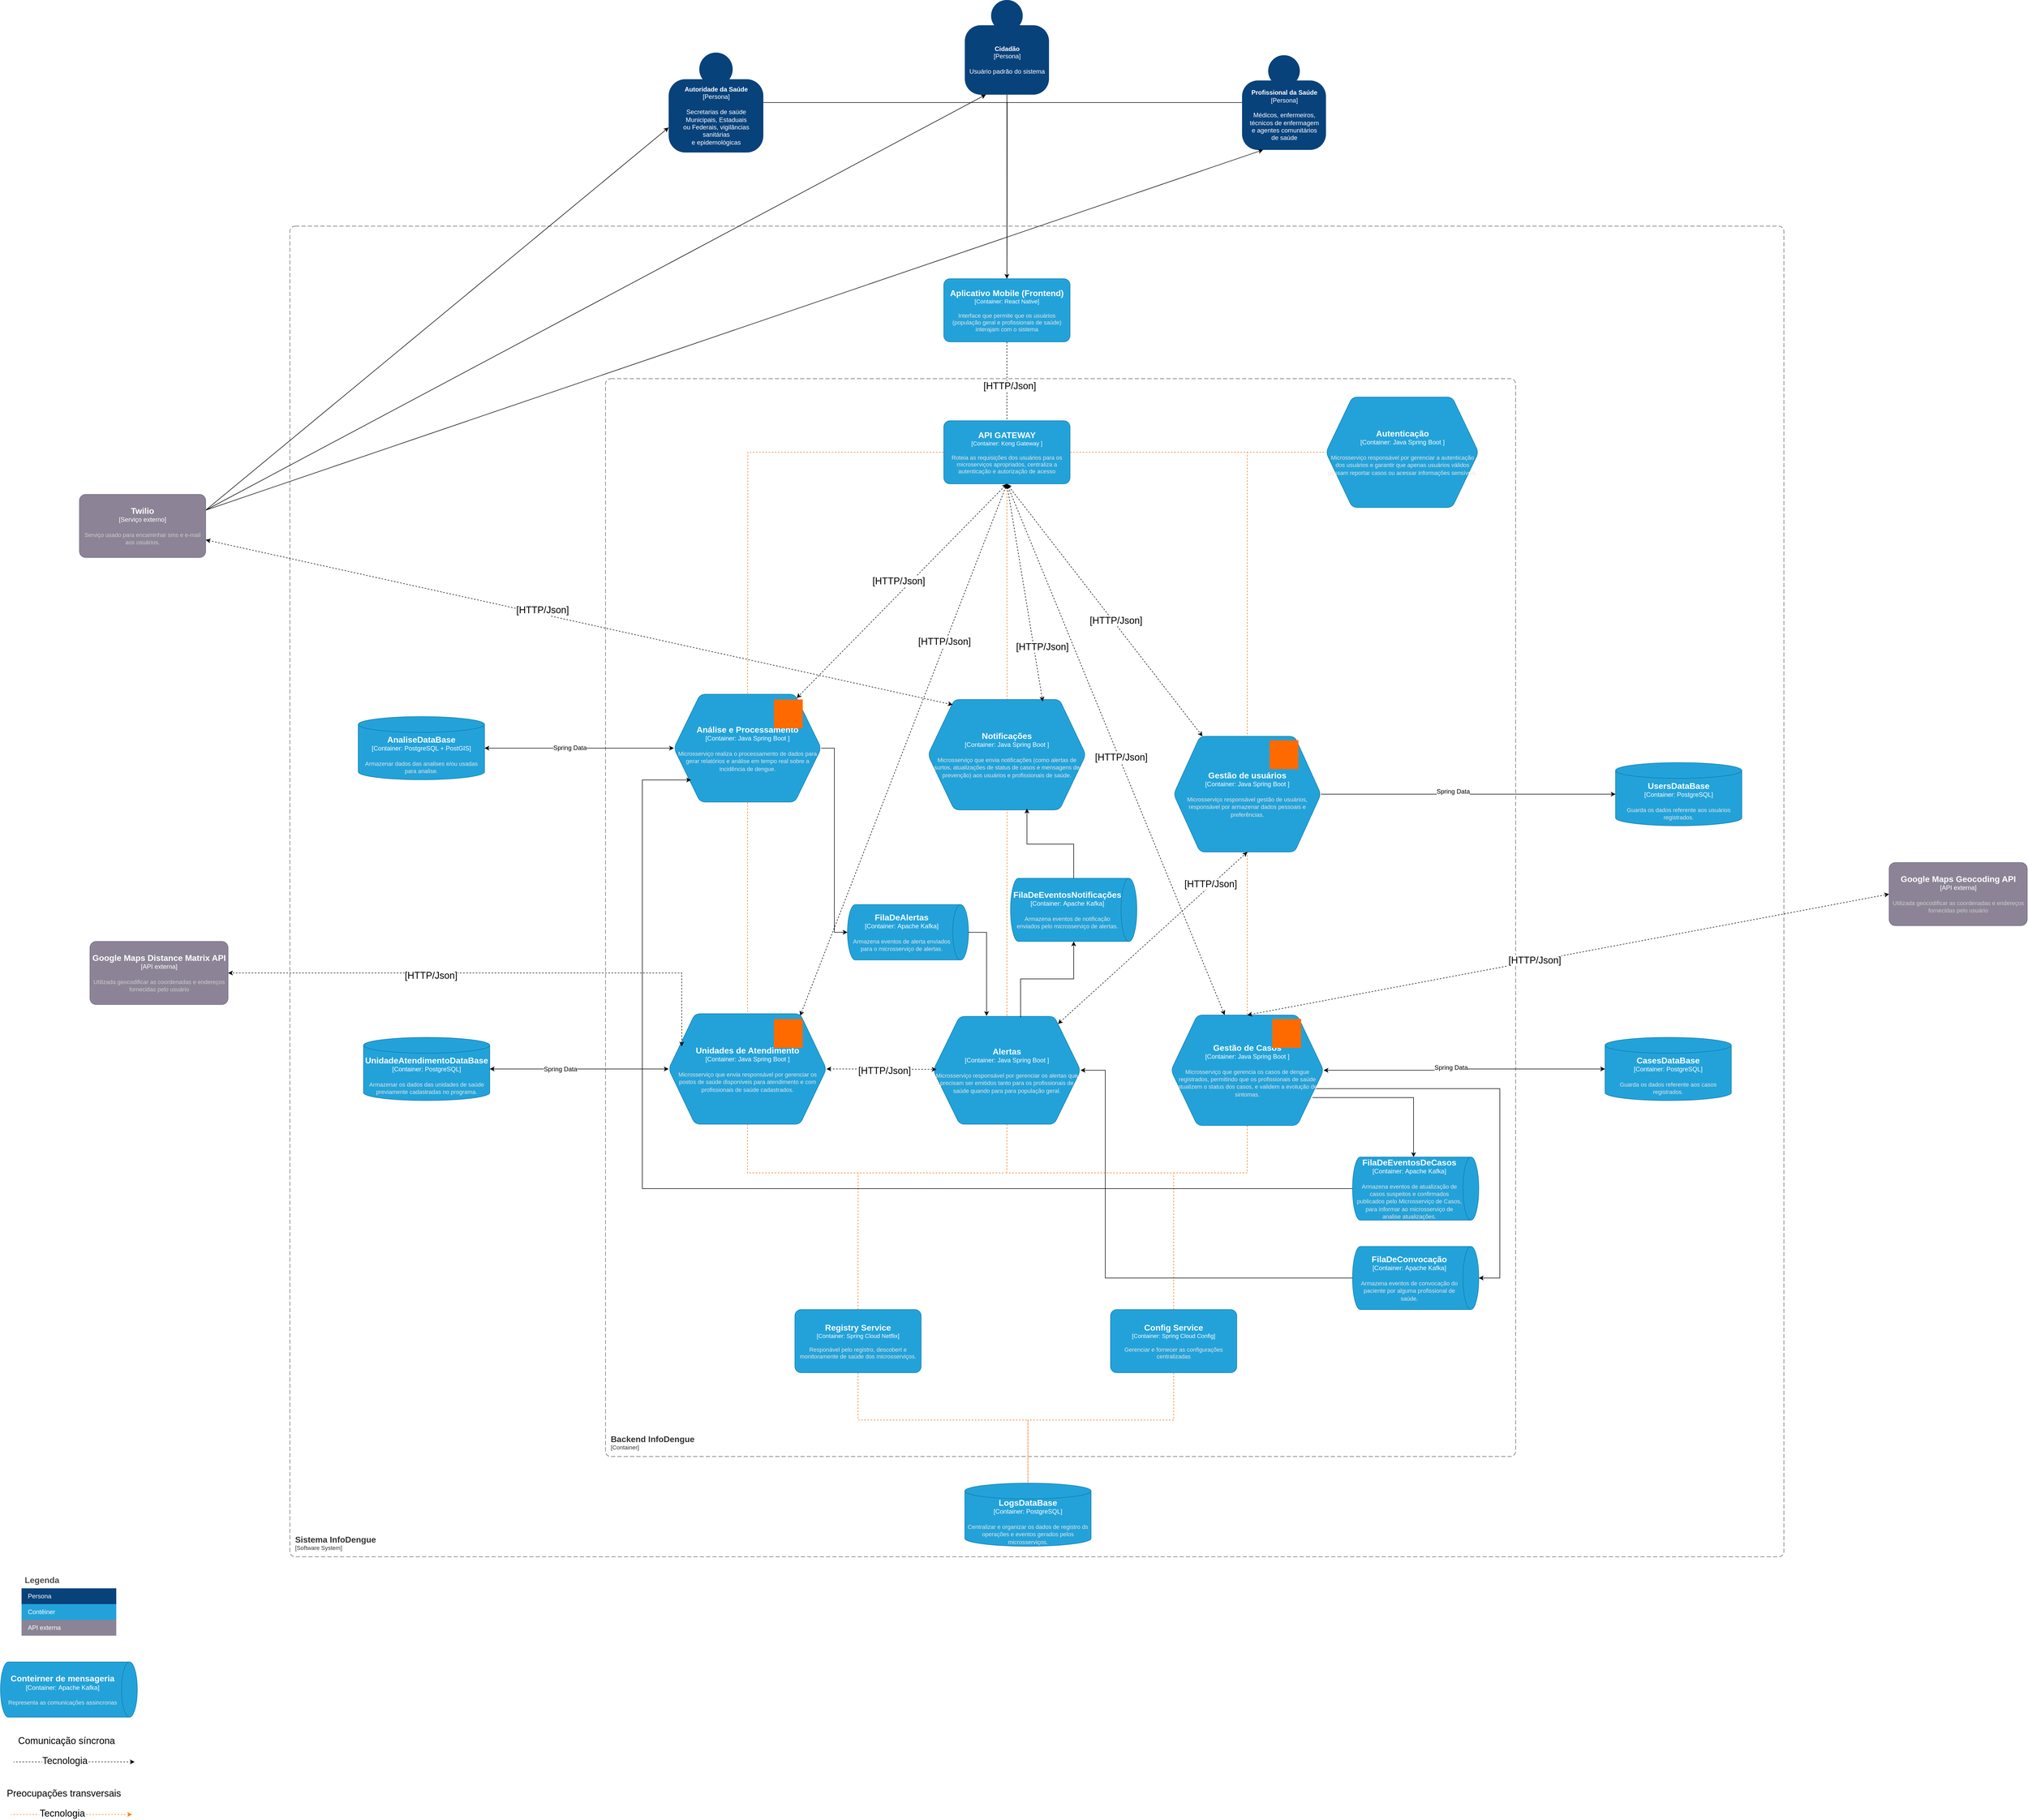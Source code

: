 <mxfile>
    <diagram id="Nj4nWEfxcDQq6ROnb-DL" name="conteiners">
        <mxGraphModel dx="6211" dy="4233" grid="1" gridSize="10" guides="1" tooltips="1" connect="1" arrows="1" fold="1" page="1" pageScale="1" pageWidth="827" pageHeight="1169" math="0" shadow="0">
            <root>
                <mxCell id="0"/>
                <mxCell id="1" parent="0"/>
                <object placeholders="1" c4Name="Cidadão" c4Type="Persona" c4Description="Usuário padrão do sistema" label="&lt;b&gt;%c4Name%&lt;/b&gt;&lt;div&gt;[%c4Type%]&lt;/div&gt;&lt;br&gt;&lt;div&gt;%c4Description%&lt;/div&gt;" id="260">
                    <mxCell style="html=1;dashed=0;whitespace=wrap;fillColor=#08427b;strokeColor=none;fontColor=#ffffff;shape=mxgraph.c4.person;align=center;metaEdit=1;points=[[0.5,0,0],[1,0.5,0],[1,0.75,0],[0.75,1,0],[0.5,1,0],[0.25,1,0],[0,0.75,0],[0,0.5,0]];metaData={&quot;c4Type&quot;:{&quot;editable&quot;:false}};" vertex="1" parent="1">
                        <mxGeometry x="-117" y="-1480" width="160" height="180" as="geometry"/>
                    </mxCell>
                </object>
                <mxCell id="261" style="edgeStyle=orthogonalEdgeStyle;rounded=0;orthogonalLoop=1;jettySize=auto;html=1;" edge="1" parent="1" source="262">
                    <mxGeometry relative="1" as="geometry">
                        <mxPoint x="-37" y="-910" as="targetPoint"/>
                    </mxGeometry>
                </mxCell>
                <object placeholders="1" c4Name="Autoridade da Saúde" c4Type="Persona" c4Description="Secretarias de saúde&#10;Municipais, Estaduais&#10;ou Federais, vigilâncias&#10;sanitárias&#10;e epidemológicas" label="&lt;b&gt;%c4Name%&lt;/b&gt;&lt;div&gt;[%c4Type%]&lt;/div&gt;&lt;br&gt;&lt;div&gt;%c4Description%&lt;/div&gt;" id="262">
                    <mxCell style="html=1;dashed=0;whitespace=wrap;fillColor=#08427b;strokeColor=none;fontColor=#ffffff;shape=mxgraph.c4.person;align=center;metaEdit=1;points=[[0.5,0,0],[1,0.5,0],[1,0.75,0],[0.75,1,0],[0.5,1,0],[0.25,1,0],[0,0.75,0],[0,0.5,0]];metaData={&quot;c4Type&quot;:{&quot;editable&quot;:false}};" vertex="1" parent="1">
                        <mxGeometry x="-680" y="-1380" width="180" height="190" as="geometry"/>
                    </mxCell>
                </object>
                <mxCell id="263" style="edgeStyle=orthogonalEdgeStyle;rounded=0;orthogonalLoop=1;jettySize=auto;html=1;exitX=0;exitY=0.5;exitDx=0;exitDy=0;exitPerimeter=0;" edge="1" parent="1" source="264">
                    <mxGeometry relative="1" as="geometry">
                        <mxPoint x="-37" y="-910" as="targetPoint"/>
                    </mxGeometry>
                </mxCell>
                <object placeholders="1" c4Name="Profissional da Saúde" c4Type="Persona" c4Description="Médicos, enfermeiros,&#10;técnicos de enfermagem&#10;e agentes comunitários&#10;de saúde" label="&lt;b&gt;%c4Name%&lt;/b&gt;&lt;div&gt;[%c4Type%]&lt;/div&gt;&lt;br&gt;&lt;div&gt;%c4Description%&lt;/div&gt;" id="264">
                    <mxCell style="html=1;dashed=0;whitespace=wrap;fillColor=#08427B;strokeColor=none;fontColor=#ffffff;shape=mxgraph.c4.person;align=center;metaEdit=1;points=[[0.5,0,0],[1,0.5,0],[1,0.75,0],[0.75,1,0],[0.5,1,0],[0.25,1,0],[0,0.75,0],[0,0.5,0]];metaData={&quot;c4Type&quot;:{&quot;editable&quot;:false}};" vertex="1" parent="1">
                        <mxGeometry x="410" y="-1375" width="159.5" height="180" as="geometry"/>
                    </mxCell>
                </object>
                <mxCell id="265" style="edgeStyle=orthogonalEdgeStyle;rounded=0;orthogonalLoop=1;jettySize=auto;html=1;exitX=0.5;exitY=1;exitDx=0;exitDy=0;exitPerimeter=0;endArrow=none;endFill=0;dashed=1;" edge="1" parent="1" source="267" target="281">
                    <mxGeometry relative="1" as="geometry"/>
                </mxCell>
                <mxCell id="266" value="&lt;span style=&quot;font-size: 18px;&quot;&gt;[HTTP/Json]&lt;/span&gt;" style="edgeLabel;html=1;align=center;verticalAlign=middle;resizable=0;points=[];" connectable="0" vertex="1" parent="265">
                    <mxGeometry x="0.119" y="5" relative="1" as="geometry">
                        <mxPoint as="offset"/>
                    </mxGeometry>
                </mxCell>
                <object placeholders="1" c4Name="Aplicativo Mobile (Frontend)" c4Type="Container" c4Technology="React Native" c4Description="Interface que permite que os usuários (população geral e profissionais de saúde) interajam com o sistema" label="&lt;font style=&quot;font-size: 16px&quot;&gt;&lt;b&gt;%c4Name%&lt;/b&gt;&lt;/font&gt;&lt;div&gt;[%c4Type%: %c4Technology%]&lt;/div&gt;&lt;br&gt;&lt;div&gt;&lt;font style=&quot;font-size: 11px&quot;&gt;&lt;font color=&quot;#E6E6E6&quot;&gt;%c4Description%&lt;/font&gt;&lt;/div&gt;" id="267">
                    <mxCell style="rounded=1;whiteSpace=wrap;html=1;fontSize=11;labelBackgroundColor=none;fillColor=#23A2D9;fontColor=#ffffff;align=center;arcSize=10;strokeColor=#0E7DAD;metaEdit=1;resizable=0;points=[[0.25,0,0],[0.5,0,0],[0.75,0,0],[1,0.25,0],[1,0.5,0],[1,0.75,0],[0.75,1,0],[0.5,1,0],[0.25,1,0],[0,0.75,0],[0,0.5,0],[0,0.25,0]];" vertex="1" parent="1">
                        <mxGeometry x="-157" y="-950" width="240" height="120" as="geometry"/>
                    </mxCell>
                </object>
                <mxCell id="268" style="edgeStyle=orthogonalEdgeStyle;rounded=0;orthogonalLoop=1;jettySize=auto;html=1;endArrow=none;endFill=0;strokeColor=#FF6A00;dashed=1;" edge="1" parent="1" target="302">
                    <mxGeometry relative="1" as="geometry">
                        <mxPoint x="-37" y="-560" as="sourcePoint"/>
                    </mxGeometry>
                </mxCell>
                <object placeholders="1" c4Name="Notificações" c4Type="Container" c4Technology="Java Spring Boot " c4Description="Microsserviço que envia notificações (como alertas de surtos, atualizações de status de casos e mensagens de prevenção) aos usuários e profissionais de saúde." label="&lt;font style=&quot;font-size: 16px&quot;&gt;&lt;b&gt;%c4Name%&lt;/b&gt;&lt;/font&gt;&lt;div&gt;[%c4Type%:&amp;nbsp;%c4Technology%]&lt;/div&gt;&lt;br&gt;&lt;div&gt;&lt;font style=&quot;font-size: 11px&quot;&gt;&lt;font color=&quot;#E6E6E6&quot;&gt;%c4Description%&lt;/font&gt;&lt;/div&gt;" id="269">
                    <mxCell style="shape=hexagon;size=50;perimeter=hexagonPerimeter2;whiteSpace=wrap;html=1;fixedSize=1;rounded=1;labelBackgroundColor=none;fillColor=#23A2D9;fontSize=12;fontColor=#ffffff;align=center;strokeColor=#0E7DAD;metaEdit=1;points=[[0.5,0,0],[1,0.25,0],[1,0.5,0],[1,0.75,0],[0.5,1,0],[0,0.75,0],[0,0.5,0],[0,0.25,0]];resizable=1;movable=1;rotatable=1;deletable=1;editable=1;locked=0;connectable=1;" vertex="1" parent="1">
                        <mxGeometry x="-187" y="-150" width="300" height="210" as="geometry"/>
                    </mxCell>
                </object>
                <object placeholders="1" c4Name="Sistema InfoDengue" c4Type="ContainerScopeBoundary" c4Application="Software System" label="&lt;font style=&quot;font-size: 16px&quot;&gt;&lt;b&gt;&lt;div style=&quot;text-align: left&quot;&gt;%c4Name%&lt;/div&gt;&lt;/b&gt;&lt;/font&gt;&lt;div style=&quot;text-align: left&quot;&gt;[%c4Application%]&lt;/div&gt;" id="270">
                    <mxCell style="rounded=1;fontSize=11;whiteSpace=wrap;html=1;dashed=1;arcSize=20;fillColor=none;strokeColor=#666666;fontColor=#333333;labelBackgroundColor=none;align=left;verticalAlign=bottom;labelBorderColor=none;spacingTop=0;spacing=10;dashPattern=8 4;metaEdit=1;rotatable=0;perimeter=rectanglePerimeter;noLabel=0;labelPadding=0;allowArrows=0;connectable=0;expand=0;recursiveResize=0;editable=1;pointerEvents=0;absoluteArcSize=1;points=[[0.25,0,0],[0.5,0,0],[0.75,0,0],[1,0.25,0],[1,0.5,0],[1,0.75,0],[0.75,1,0],[0.5,1,0],[0.25,1,0],[0,0.75,0],[0,0.5,0],[0,0.25,0]];" vertex="1" parent="1">
                        <mxGeometry x="-1400" y="-1050" width="2840" height="2530" as="geometry"/>
                    </mxCell>
                </object>
                <mxCell id="271" style="edgeStyle=orthogonalEdgeStyle;rounded=0;orthogonalLoop=1;jettySize=auto;html=1;exitX=1;exitY=0.5;exitDx=0;exitDy=0;exitPerimeter=0;endArrow=none;endFill=0;dashed=1;strokeColor=#FF6A00;" edge="1" parent="1" source="281" target="315">
                    <mxGeometry relative="1" as="geometry"/>
                </mxCell>
                <mxCell id="272" style="edgeStyle=orthogonalEdgeStyle;rounded=0;orthogonalLoop=1;jettySize=auto;html=1;endArrow=none;endFill=0;dashed=1;strokeColor=#FF6A00;" edge="1" parent="1" source="281">
                    <mxGeometry relative="1" as="geometry">
                        <mxPoint x="-530" y="50" as="targetPoint"/>
                    </mxGeometry>
                </mxCell>
                <mxCell id="273" style="rounded=0;orthogonalLoop=1;jettySize=auto;html=1;exitX=0.5;exitY=1;exitDx=0;exitDy=0;exitPerimeter=0;dashed=1;endArrow=classic;endFill=1;startArrow=classic;startFill=1;" edge="1" parent="1" source="281" target="315">
                    <mxGeometry relative="1" as="geometry"/>
                </mxCell>
                <mxCell id="274" value="&lt;span style=&quot;font-size: 18px;&quot;&gt;[HTTP/Json]&lt;/span&gt;" style="edgeLabel;html=1;align=center;verticalAlign=middle;resizable=0;points=[];" connectable="0" vertex="1" parent="273">
                    <mxGeometry x="-0.062" y="-2" relative="1" as="geometry">
                        <mxPoint x="34" y="33" as="offset"/>
                    </mxGeometry>
                </mxCell>
                <mxCell id="275" value="&lt;span style=&quot;color: rgb(0, 0, 0); font-family: Helvetica; font-size: 18px; font-style: normal; font-variant-ligatures: normal; font-variant-caps: normal; font-weight: 400; letter-spacing: normal; orphans: 2; text-align: center; text-indent: 0px; text-transform: none; widows: 2; word-spacing: 0px; -webkit-text-stroke-width: 0px; white-space: nowrap; background-color: rgb(255, 255, 255); text-decoration-thickness: initial; text-decoration-style: initial; text-decoration-color: initial; display: inline !important; float: none;&quot;&gt;[HTTP/Json]&lt;/span&gt;" style="rounded=0;orthogonalLoop=1;jettySize=auto;html=1;exitX=0.5;exitY=1;exitDx=0;exitDy=0;exitPerimeter=0;endArrow=classic;endFill=1;dashed=1;startArrow=classic;startFill=1;" edge="1" parent="1" source="281" target="329">
                    <mxGeometry x="0.032" y="4" relative="1" as="geometry">
                        <mxPoint y="1" as="offset"/>
                    </mxGeometry>
                </mxCell>
                <mxCell id="276" style="rounded=0;orthogonalLoop=1;jettySize=auto;html=1;exitX=0.5;exitY=1;exitDx=0;exitDy=0;exitPerimeter=0;startArrow=classic;startFill=1;dashed=1;" edge="1" parent="1" source="281" target="318">
                    <mxGeometry relative="1" as="geometry"/>
                </mxCell>
                <mxCell id="277" value="&lt;span style=&quot;font-size: 18px;&quot;&gt;[HTTP/Json]&lt;/span&gt;" style="edgeLabel;html=1;align=center;verticalAlign=middle;resizable=0;points=[];" connectable="0" vertex="1" parent="276">
                    <mxGeometry x="-0.034" relative="1" as="geometry">
                        <mxPoint x="-13" y="-12" as="offset"/>
                    </mxGeometry>
                </mxCell>
                <mxCell id="278" style="rounded=0;orthogonalLoop=1;jettySize=auto;html=1;startArrow=classic;startFill=1;dashed=1;" edge="1" parent="1">
                    <mxGeometry relative="1" as="geometry">
                        <mxPoint x="-430" y="451.403" as="targetPoint"/>
                        <mxPoint x="-37" y="-560" as="sourcePoint"/>
                    </mxGeometry>
                </mxCell>
                <mxCell id="279" value="&lt;span style=&quot;font-size: 18px;&quot;&gt;[HTTP/Json]&lt;/span&gt;" style="edgeLabel;html=1;align=center;verticalAlign=middle;resizable=0;points=[];" connectable="0" vertex="1" parent="278">
                    <mxGeometry x="-0.016" y="1" relative="1" as="geometry">
                        <mxPoint x="73" y="-198" as="offset"/>
                    </mxGeometry>
                </mxCell>
                <mxCell id="280" style="edgeStyle=orthogonalEdgeStyle;rounded=0;orthogonalLoop=1;jettySize=auto;html=1;endArrow=none;endFill=0;dashed=1;strokeColor=#FF6A00;" edge="1" parent="1" source="281" target="283">
                    <mxGeometry relative="1" as="geometry"/>
                </mxCell>
                <object placeholders="1" c4Name="API GATEWAY" c4Type="Container" c4Technology="Kong Gateway " c4Description="Roteia as requisições dos usuários para os microserviços apropriados, centraliza a autenticação e autorização de acesso" label="&lt;font style=&quot;font-size: 16px&quot;&gt;&lt;b&gt;%c4Name%&lt;/b&gt;&lt;/font&gt;&lt;div&gt;[%c4Type%: %c4Technology%]&lt;/div&gt;&lt;br&gt;&lt;div&gt;&lt;font style=&quot;font-size: 11px&quot;&gt;&lt;font color=&quot;#E6E6E6&quot;&gt;%c4Description%&lt;/font&gt;&lt;/div&gt;" id="281">
                    <mxCell style="rounded=1;whiteSpace=wrap;html=1;fontSize=11;labelBackgroundColor=none;fillColor=#23A2D9;fontColor=#ffffff;align=center;arcSize=10;strokeColor=#0E7DAD;metaEdit=1;resizable=0;points=[[0.25,0,0],[0.5,0,0],[0.75,0,0],[1,0.25,0],[1,0.5,0],[1,0.75,0],[0.75,1,0],[0.5,1,0],[0.25,1,0],[0,0.75,0],[0,0.5,0],[0,0.25,0]];" vertex="1" parent="1">
                        <mxGeometry x="-157" y="-680" width="240" height="120" as="geometry"/>
                    </mxCell>
                </object>
                <object placeholders="1" c4Name="Google Maps Geocoding API" c4Type="API externa" c4Description="Utilizada geocodificar as coordenadas e endereços fornecidas pelo usuário" label="&lt;font style=&quot;font-size: 16px&quot;&gt;&lt;b&gt;%c4Name%&lt;/b&gt;&lt;/font&gt;&lt;div&gt;[%c4Type%]&lt;/div&gt;&lt;br&gt;&lt;div&gt;&lt;font style=&quot;font-size: 11px&quot;&gt;&lt;font color=&quot;#cccccc&quot;&gt;%c4Description%&lt;/font&gt;&lt;/div&gt;" id="282">
                    <mxCell style="rounded=1;whiteSpace=wrap;html=1;labelBackgroundColor=none;fillColor=#8C8496;fontColor=#ffffff;align=center;arcSize=10;strokeColor=#736782;metaEdit=1;resizable=1;points=[[0.25,0,0],[0.5,0,0],[0.75,0,0],[1,0.25,0],[1,0.5,0],[1,0.75,0],[0.75,1,0],[0.5,1,0],[0.25,1,0],[0,0.75,0],[0,0.5,0],[0,0.25,0]];verticalAlign=middle;fontFamily=Helvetica;fontSize=12;movable=1;rotatable=1;deletable=1;editable=1;locked=0;connectable=1;" vertex="1" parent="1">
                        <mxGeometry x="1640" y="160" width="262.5" height="120" as="geometry"/>
                    </mxCell>
                </object>
                <object placeholders="1" c4Name="Autenticação" c4Type="Container" c4Technology="Java Spring Boot " c4Description="Microsserviço responsável por gerenciar a autenticação dos usuários e garantir que apenas usuários válidos possam reportar casos ou acessar informações sensíveis." label="&lt;font style=&quot;font-size: 16px&quot;&gt;&lt;b&gt;%c4Name%&lt;/b&gt;&lt;/font&gt;&lt;div&gt;[%c4Type%:&amp;nbsp;%c4Technology%]&lt;/div&gt;&lt;br&gt;&lt;div&gt;&lt;font style=&quot;font-size: 11px&quot;&gt;&lt;font color=&quot;#E6E6E6&quot;&gt;%c4Description%&lt;/font&gt;&lt;/div&gt;" id="283">
                    <mxCell style="shape=hexagon;size=50;perimeter=hexagonPerimeter2;whiteSpace=wrap;html=1;fixedSize=1;rounded=1;labelBackgroundColor=none;fillColor=#23A2D9;fontSize=12;fontColor=#ffffff;align=center;strokeColor=#0E7DAD;metaEdit=1;points=[[0.5,0,0],[1,0.25,0],[1,0.5,0],[1,0.75,0],[0.5,1,0],[0,0.75,0],[0,0.5,0],[0,0.25,0]];resizable=1;movable=1;rotatable=1;deletable=1;editable=1;locked=0;connectable=1;" vertex="1" parent="1">
                        <mxGeometry x="569.5" y="-725" width="290" height="210" as="geometry"/>
                    </mxCell>
                </object>
                <mxCell id="284" style="edgeStyle=orthogonalEdgeStyle;rounded=0;orthogonalLoop=1;jettySize=auto;html=1;exitX=0.5;exitY=1;exitDx=0;exitDy=0;exitPerimeter=0;entryX=0.5;entryY=0;entryDx=0;entryDy=0;entryPerimeter=0;" edge="1" parent="1" source="260" target="267">
                    <mxGeometry relative="1" as="geometry">
                        <mxPoint x="-37" y="-1000" as="targetPoint"/>
                    </mxGeometry>
                </mxCell>
                <mxCell id="285" value="Legenda" style="shape=table;startSize=30;container=1;collapsible=0;childLayout=tableLayout;fontSize=16;align=left;verticalAlign=top;fillColor=none;strokeColor=none;fontColor=#4D4D4D;fontStyle=1;spacingLeft=6;spacing=0;resizable=0;" vertex="1" parent="1">
                    <mxGeometry x="-1910" y="1510" width="180" height="120" as="geometry"/>
                </mxCell>
                <mxCell id="286" value="" style="shape=tableRow;horizontal=0;startSize=0;swimlaneHead=0;swimlaneBody=0;strokeColor=inherit;top=0;left=0;bottom=0;right=0;collapsible=0;dropTarget=0;fillColor=none;points=[[0,0.5],[1,0.5]];portConstraint=eastwest;fontSize=12;" vertex="1" parent="285">
                    <mxGeometry y="30" width="180" height="30" as="geometry"/>
                </mxCell>
                <mxCell id="287" value="Persona" style="shape=partialRectangle;html=1;whiteSpace=wrap;connectable=0;strokeColor=inherit;overflow=hidden;fillColor=#08427B;top=0;left=0;bottom=0;right=0;pointerEvents=1;fontSize=12;align=left;fontColor=#FFFFFF;gradientColor=none;spacingLeft=10;spacingRight=4;" vertex="1" parent="286">
                    <mxGeometry width="180" height="30" as="geometry">
                        <mxRectangle width="180" height="30" as="alternateBounds"/>
                    </mxGeometry>
                </mxCell>
                <mxCell id="288" value="" style="shape=tableRow;horizontal=0;startSize=0;swimlaneHead=0;swimlaneBody=0;strokeColor=inherit;top=0;left=0;bottom=0;right=0;collapsible=0;dropTarget=0;fillColor=none;points=[[0,0.5],[1,0.5]];portConstraint=eastwest;fontSize=12;" vertex="1" parent="285">
                    <mxGeometry y="60" width="180" height="30" as="geometry"/>
                </mxCell>
                <mxCell id="289" value="Contêiner" style="shape=partialRectangle;html=1;whiteSpace=wrap;connectable=0;strokeColor=inherit;overflow=hidden;fillColor=#23A2D9;top=0;left=0;bottom=0;right=0;pointerEvents=1;fontSize=12;align=left;fontColor=#FFFFFF;gradientColor=none;spacingLeft=10;spacingRight=4;" vertex="1" parent="288">
                    <mxGeometry width="180" height="30" as="geometry">
                        <mxRectangle width="180" height="30" as="alternateBounds"/>
                    </mxGeometry>
                </mxCell>
                <mxCell id="290" value="" style="shape=tableRow;horizontal=0;startSize=0;swimlaneHead=0;swimlaneBody=0;strokeColor=inherit;top=0;left=0;bottom=0;right=0;collapsible=0;dropTarget=0;fillColor=none;points=[[0,0.5],[1,0.5]];portConstraint=eastwest;fontSize=12;" vertex="1" parent="285">
                    <mxGeometry y="90" width="180" height="30" as="geometry"/>
                </mxCell>
                <mxCell id="291" value="API externa" style="shape=partialRectangle;html=1;whiteSpace=wrap;connectable=0;strokeColor=inherit;overflow=hidden;fillColor=#8b8496;top=0;left=0;bottom=0;right=0;pointerEvents=1;fontSize=12;align=left;fontColor=#FFFFFF;gradientColor=none;spacingLeft=10;spacingRight=4;" vertex="1" parent="290">
                    <mxGeometry width="180" height="30" as="geometry">
                        <mxRectangle width="180" height="30" as="alternateBounds"/>
                    </mxGeometry>
                </mxCell>
                <mxCell id="292" style="rounded=0;orthogonalLoop=1;jettySize=auto;html=1;exitX=0;exitY=0.75;exitDx=0;exitDy=0;exitPerimeter=0;startArrow=classic;startFill=1;endArrow=none;endFill=0;dashed=1;" edge="1" parent="1">
                    <mxGeometry relative="1" as="geometry">
                        <mxPoint x="-1925" y="1870" as="targetPoint"/>
                        <mxPoint x="-1695" y="1870.05" as="sourcePoint"/>
                    </mxGeometry>
                </mxCell>
                <mxCell id="293" value="&lt;font style=&quot;font-size: 18px;&quot;&gt;Tecnologia&lt;/font&gt;" style="edgeLabel;html=1;align=center;verticalAlign=middle;resizable=0;points=[];" connectable="0" vertex="1" parent="292">
                    <mxGeometry x="0.167" y="-2" relative="1" as="geometry">
                        <mxPoint x="1" as="offset"/>
                    </mxGeometry>
                </mxCell>
                <mxCell id="294" value="&lt;font style=&quot;font-size: 18px;&quot;&gt;Comunicação síncrona&lt;/font&gt;" style="text;html=1;align=center;verticalAlign=middle;resizable=0;points=[];autosize=1;strokeColor=none;fillColor=none;" vertex="1" parent="1">
                    <mxGeometry x="-1930" y="1810" width="210" height="40" as="geometry"/>
                </mxCell>
                <mxCell id="295" style="rounded=0;orthogonalLoop=1;jettySize=auto;html=1;exitX=0;exitY=0.75;exitDx=0;exitDy=0;exitPerimeter=0;startArrow=classic;startFill=1;endArrow=none;endFill=0;dashed=1;strokeColor=#FF8000;" edge="1" parent="1">
                    <mxGeometry relative="1" as="geometry">
                        <mxPoint x="-1930" y="1970" as="targetPoint"/>
                        <mxPoint x="-1700" y="1970.05" as="sourcePoint"/>
                    </mxGeometry>
                </mxCell>
                <mxCell id="296" value="&lt;font style=&quot;font-size: 18px;&quot;&gt;Tecnologia&lt;/font&gt;" style="edgeLabel;html=1;align=center;verticalAlign=middle;resizable=0;points=[];" connectable="0" vertex="1" parent="295">
                    <mxGeometry x="0.167" y="-2" relative="1" as="geometry">
                        <mxPoint x="1" as="offset"/>
                    </mxGeometry>
                </mxCell>
                <mxCell id="297" value="&lt;font style=&quot;font-size: 18px;&quot;&gt;Preocupações transversais&lt;/font&gt;" style="text;html=1;align=center;verticalAlign=middle;resizable=0;points=[];autosize=1;strokeColor=none;fillColor=none;" vertex="1" parent="1">
                    <mxGeometry x="-1950" y="1910" width="240" height="40" as="geometry"/>
                </mxCell>
                <mxCell id="362" style="edgeStyle=none;html=1;exitX=1;exitY=0.25;exitDx=0;exitDy=0;exitPerimeter=0;entryX=0.25;entryY=1;entryDx=0;entryDy=0;entryPerimeter=0;" edge="1" parent="1" source="298" target="260">
                    <mxGeometry relative="1" as="geometry"/>
                </mxCell>
                <mxCell id="363" style="edgeStyle=none;html=1;exitX=1;exitY=0.25;exitDx=0;exitDy=0;exitPerimeter=0;entryX=0.25;entryY=1;entryDx=0;entryDy=0;entryPerimeter=0;" edge="1" parent="1" source="298" target="264">
                    <mxGeometry relative="1" as="geometry"/>
                </mxCell>
                <mxCell id="364" style="edgeStyle=none;html=1;exitX=1;exitY=0.25;exitDx=0;exitDy=0;exitPerimeter=0;entryX=0;entryY=0.75;entryDx=0;entryDy=0;entryPerimeter=0;" edge="1" parent="1" source="298" target="262">
                    <mxGeometry relative="1" as="geometry"/>
                </mxCell>
                <object placeholders="1" c4Name="Twilio" c4Type="Serviço externo" c4Description="Serviço usado para encaminhar sms e e-mail aos usuários." label="&lt;font style=&quot;font-size: 16px&quot;&gt;&lt;b&gt;%c4Name%&lt;/b&gt;&lt;/font&gt;&lt;div&gt;[%c4Type%]&lt;/div&gt;&lt;br&gt;&lt;div&gt;&lt;font style=&quot;font-size: 11px&quot;&gt;&lt;font color=&quot;#cccccc&quot;&gt;%c4Description%&lt;/font&gt;&lt;/div&gt;" id="298">
                    <mxCell style="rounded=1;whiteSpace=wrap;html=1;labelBackgroundColor=none;fillColor=#8C8496;fontColor=#ffffff;align=center;arcSize=10;strokeColor=#736782;metaEdit=1;resizable=0;points=[[0.25,0,0],[0.5,0,0],[0.75,0,0],[1,0.25,0],[1,0.5,0],[1,0.75,0],[0.75,1,0],[0.5,1,0],[0.25,1,0],[0,0.75,0],[0,0.5,0],[0,0.25,0]];verticalAlign=middle;fontFamily=Helvetica;fontSize=12;" vertex="1" parent="1">
                        <mxGeometry x="-1800" y="-540" width="240" height="120" as="geometry"/>
                    </mxCell>
                </object>
                <object placeholders="1" c4Name="FilaDeEventosDeCasos" c4Type="Container" c4Technology="Apache Kafka" c4Description="Armazena eventos de atualização de casos suspeitos e confirmados publicados pelo Microsserviço de Casos,  para informar ao microsserviço de analise atualizações." label="&lt;font style=&quot;font-size: 16px&quot;&gt;&lt;b&gt;%c4Name%&lt;/b&gt;&lt;/font&gt;&lt;div&gt;[%c4Type%:&amp;nbsp;%c4Technology%]&lt;/div&gt;&lt;br&gt;&lt;div&gt;&lt;font style=&quot;font-size: 11px&quot;&gt;&lt;font color=&quot;#E6E6E6&quot;&gt;%c4Description%&lt;/font&gt;&lt;/div&gt;" id="299">
                    <mxCell style="shape=cylinder3;size=15;direction=south;whiteSpace=wrap;html=1;boundedLbl=1;rounded=0;labelBackgroundColor=none;fillColor=#23A2D9;fontSize=12;fontColor=#ffffff;align=center;strokeColor=#0E7DAD;metaEdit=1;points=[[0.5,0,0],[1,0.25,0],[1,0.5,0],[1,0.75,0],[0.5,1,0],[0,0.75,0],[0,0.5,0],[0,0.25,0]];resizable=0;" vertex="1" parent="1">
                        <mxGeometry x="620" y="720" width="240" height="120" as="geometry"/>
                    </mxCell>
                </object>
                <object placeholders="1" c4Name="Google Maps Distance Matrix API" c4Type="API externa" c4Description="Utilizada geocodificar as coordenadas e endereços fornecidas pelo usuário" label="&lt;font style=&quot;font-size: 16px&quot;&gt;&lt;b&gt;%c4Name%&lt;/b&gt;&lt;/font&gt;&lt;div&gt;[%c4Type%]&lt;/div&gt;&lt;br&gt;&lt;div&gt;&lt;font style=&quot;font-size: 11px&quot;&gt;&lt;font color=&quot;#cccccc&quot;&gt;%c4Description%&lt;/font&gt;&lt;/div&gt;" id="300">
                    <mxCell style="rounded=1;whiteSpace=wrap;html=1;labelBackgroundColor=none;fillColor=#8C8496;fontColor=#ffffff;align=center;arcSize=10;strokeColor=#736782;metaEdit=1;resizable=1;points=[[0.25,0,0],[0.5,0,0],[0.75,0,0],[1,0.25,0],[1,0.5,0],[1,0.75,0],[0.75,1,0],[0.5,1,0],[0.25,1,0],[0,0.75,0],[0,0.5,0],[0,0.25,0]];verticalAlign=middle;fontFamily=Helvetica;fontSize=12;movable=1;rotatable=1;deletable=1;editable=1;locked=0;connectable=1;" vertex="1" parent="1">
                        <mxGeometry x="-1780" y="310.0" width="262.5" height="120" as="geometry"/>
                    </mxCell>
                </object>
                <mxCell id="301" style="edgeStyle=orthogonalEdgeStyle;rounded=0;orthogonalLoop=1;jettySize=auto;html=1;exitX=0.5;exitY=1;exitDx=0;exitDy=0;exitPerimeter=0;endArrow=none;endFill=0;dashed=1;strokeColor=#FF6A00;" edge="1" parent="1" source="302">
                    <mxGeometry relative="1" as="geometry">
                        <mxPoint x="-37" y="749" as="targetPoint"/>
                    </mxGeometry>
                </mxCell>
                <object placeholders="1" c4Name="Alertas" c4Type="Container" c4Technology="Java Spring Boot " c4Description="Microsserviço responsável por gerenciar os alertas que precisam ser emitidos tanto para os profissionais de saúde quando para para população geral." label="&lt;font style=&quot;font-size: 16px&quot;&gt;&lt;b&gt;%c4Name%&lt;/b&gt;&lt;/font&gt;&lt;div&gt;[%c4Type%:&amp;nbsp;%c4Technology%]&lt;/div&gt;&lt;br&gt;&lt;div&gt;&lt;font style=&quot;font-size: 11px&quot;&gt;&lt;font color=&quot;#E6E6E6&quot;&gt;%c4Description%&lt;/font&gt;&lt;/div&gt;" id="302">
                    <mxCell style="shape=hexagon;size=50;perimeter=hexagonPerimeter2;whiteSpace=wrap;html=1;fixedSize=1;rounded=1;labelBackgroundColor=none;fillColor=#23A2D9;fontSize=12;fontColor=#ffffff;align=center;strokeColor=#0E7DAD;metaEdit=1;points=[[0.5,0,0],[1,0.25,0],[1,0.5,0],[1,0.75,0],[0.5,1,0],[0,0.75,0],[0,0.5,0],[0,0.25,0]];resizable=1;movable=1;rotatable=1;deletable=1;editable=1;locked=0;connectable=1;" vertex="1" parent="1">
                        <mxGeometry x="-177" y="452.5" width="280" height="205" as="geometry"/>
                    </mxCell>
                </object>
                <object placeholders="1" c4Name="FilaDeAlertas" c4Type="Container" c4Technology="Apache Kafka" c4Description="Armazena eventos de alerta enviados para o microsserviço de alertas." label="&lt;font style=&quot;font-size: 16px&quot;&gt;&lt;b&gt;%c4Name%&lt;/b&gt;&lt;/font&gt;&lt;div&gt;[%c4Type%:&amp;nbsp;%c4Technology%]&lt;/div&gt;&lt;br&gt;&lt;div&gt;&lt;font style=&quot;font-size: 11px&quot;&gt;&lt;font color=&quot;#E6E6E6&quot;&gt;%c4Description%&lt;/font&gt;&lt;/div&gt;" id="303">
                    <mxCell style="shape=cylinder3;size=15;direction=south;whiteSpace=wrap;html=1;boundedLbl=1;rounded=0;labelBackgroundColor=none;fillColor=#23A2D9;fontSize=12;fontColor=#ffffff;align=center;strokeColor=#0E7DAD;metaEdit=1;points=[[0.5,0,0],[1,0.25,0],[1,0.5,0],[1,0.75,0],[0.5,1,0],[0,0.75,0],[0,0.5,0],[0,0.25,0]];resizable=1;movable=1;rotatable=1;deletable=1;editable=1;locked=0;connectable=1;" vertex="1" parent="1">
                        <mxGeometry x="-340" y="240" width="230" height="105.3" as="geometry"/>
                    </mxCell>
                </object>
                <object placeholders="1" c4Name="FilaDeConvocação" c4Type="Container" c4Technology="Apache Kafka" c4Description="Armazena eventos de convocação do paciente por alguma profissional de saúde." label="&lt;font style=&quot;font-size: 16px&quot;&gt;&lt;b&gt;%c4Name%&lt;/b&gt;&lt;/font&gt;&lt;div&gt;[%c4Type%:&amp;nbsp;%c4Technology%]&lt;/div&gt;&lt;br&gt;&lt;div&gt;&lt;font style=&quot;font-size: 11px&quot;&gt;&lt;font color=&quot;#E6E6E6&quot;&gt;%c4Description%&lt;/font&gt;&lt;/div&gt;" id="304">
                    <mxCell style="shape=cylinder3;size=15;direction=south;whiteSpace=wrap;html=1;boundedLbl=1;rounded=0;labelBackgroundColor=none;fillColor=#23A2D9;fontSize=12;fontColor=#ffffff;align=center;strokeColor=#0E7DAD;metaEdit=1;points=[[0.5,0,0],[1,0.25,0],[1,0.5,0],[1,0.75,0],[0.5,1,0],[0,0.75,0],[0,0.5,0],[0,0.25,0]];resizable=0;" vertex="1" parent="1">
                        <mxGeometry x="620" y="890" width="240" height="120" as="geometry"/>
                    </mxCell>
                </object>
                <object placeholders="1" c4Name="UsersDataBase" c4Type="Container" c4Technology="PostgreSQL" c4Description="Guarda os dados referente aos usuários registrados." label="&lt;font style=&quot;font-size: 16px&quot;&gt;&lt;b&gt;%c4Name%&lt;/b&gt;&lt;/font&gt;&lt;div&gt;[%c4Type%:&amp;nbsp;%c4Technology%]&lt;/div&gt;&lt;br&gt;&lt;div&gt;&lt;font style=&quot;font-size: 11px&quot;&gt;&lt;font color=&quot;#E6E6E6&quot;&gt;%c4Description%&lt;/font&gt;&lt;/div&gt;" id="305">
                    <mxCell style="shape=cylinder3;size=15;whiteSpace=wrap;html=1;boundedLbl=1;rounded=0;labelBackgroundColor=none;fillColor=#23A2D9;fontSize=12;fontColor=#ffffff;align=center;strokeColor=#0E7DAD;metaEdit=1;points=[[0.5,0,0],[1,0.25,0],[1,0.5,0],[1,0.75,0],[0.5,1,0],[0,0.75,0],[0,0.5,0],[0,0.25,0]];resizable=0;" vertex="1" parent="1">
                        <mxGeometry x="1120" y="-30" width="240" height="120" as="geometry"/>
                    </mxCell>
                </object>
                <object placeholders="1" c4Name="Backend InfoDengue" c4Type="ContainerScopeBoundary" c4Application="Container" label="&lt;font style=&quot;font-size: 16px&quot;&gt;&lt;b&gt;&lt;div style=&quot;text-align: left&quot;&gt;%c4Name%&lt;/div&gt;&lt;/b&gt;&lt;/font&gt;&lt;div style=&quot;text-align: left&quot;&gt;[%c4Application%]&lt;/div&gt;" id="306">
                    <mxCell style="rounded=1;fontSize=11;whiteSpace=wrap;html=1;dashed=1;arcSize=20;fillColor=none;strokeColor=#666666;fontColor=#333333;labelBackgroundColor=none;align=left;verticalAlign=bottom;labelBorderColor=none;spacingTop=0;spacing=10;dashPattern=8 4;metaEdit=1;rotatable=0;perimeter=rectanglePerimeter;noLabel=0;labelPadding=0;allowArrows=0;connectable=0;expand=0;recursiveResize=0;editable=1;pointerEvents=0;absoluteArcSize=1;points=[[0.25,0,0],[0.5,0,0],[0.75,0,0],[1,0.25,0],[1,0.5,0],[1,0.75,0],[0.75,1,0],[0.5,1,0],[0.25,1,0],[0,0.75,0],[0,0.5,0],[0,0.25,0]];" vertex="1" parent="1">
                        <mxGeometry x="-800" y="-760" width="1730" height="2049.4" as="geometry"/>
                    </mxCell>
                </object>
                <mxCell id="307" style="edgeStyle=orthogonalEdgeStyle;rounded=0;orthogonalLoop=1;jettySize=auto;html=1;endArrow=none;endFill=0;dashed=1;strokeColor=#FF6A00;" edge="1" parent="1" source="309">
                    <mxGeometry relative="1" as="geometry">
                        <mxPoint x="280" y="750" as="targetPoint"/>
                    </mxGeometry>
                </mxCell>
                <mxCell id="308" style="edgeStyle=orthogonalEdgeStyle;rounded=0;orthogonalLoop=1;jettySize=auto;html=1;endArrow=none;endFill=0;dashed=1;strokeColor=#FF6A00;" edge="1" parent="1" source="309" target="313">
                    <mxGeometry relative="1" as="geometry">
                        <Array as="points">
                            <mxPoint x="280" y="1220"/>
                            <mxPoint x="3" y="1220"/>
                        </Array>
                    </mxGeometry>
                </mxCell>
                <object placeholders="1" c4Name="Config Service" c4Type="Container" c4Technology="Spring Cloud Config" c4Description="Gerenciar e fornecer as configurações centralizadas" label="&lt;font style=&quot;font-size: 16px&quot;&gt;&lt;b&gt;%c4Name%&lt;/b&gt;&lt;/font&gt;&lt;div&gt;[%c4Type%: %c4Technology%]&lt;/div&gt;&lt;br&gt;&lt;div&gt;&lt;font style=&quot;font-size: 11px&quot;&gt;&lt;font color=&quot;#E6E6E6&quot;&gt;%c4Description%&lt;/font&gt;&lt;/div&gt;" id="309">
                    <mxCell style="rounded=1;whiteSpace=wrap;html=1;fontSize=11;labelBackgroundColor=none;fillColor=#23A2D9;fontColor=#ffffff;align=center;arcSize=10;strokeColor=#0E7DAD;metaEdit=1;resizable=0;points=[[0.25,0,0],[0.5,0,0],[0.75,0,0],[1,0.25,0],[1,0.5,0],[1,0.75,0],[0.75,1,0],[0.5,1,0],[0.25,1,0],[0,0.75,0],[0,0.5,0],[0,0.25,0]];" vertex="1" parent="1">
                        <mxGeometry x="160" y="1010" width="240" height="120" as="geometry"/>
                    </mxCell>
                </object>
                <mxCell id="310" style="edgeStyle=orthogonalEdgeStyle;rounded=0;orthogonalLoop=1;jettySize=auto;html=1;exitX=0.5;exitY=0;exitDx=0;exitDy=0;exitPerimeter=0;endArrow=none;endFill=0;dashed=1;strokeColor=#FF6A00;" edge="1" parent="1" source="312">
                    <mxGeometry relative="1" as="geometry">
                        <mxPoint x="-319.737" y="750" as="targetPoint"/>
                    </mxGeometry>
                </mxCell>
                <mxCell id="311" style="edgeStyle=orthogonalEdgeStyle;rounded=0;orthogonalLoop=1;jettySize=auto;html=1;exitX=0.5;exitY=1;exitDx=0;exitDy=0;exitPerimeter=0;endArrow=none;endFill=0;dashed=1;strokeColor=#FF6A00;" edge="1" parent="1" source="312" target="313">
                    <mxGeometry relative="1" as="geometry">
                        <Array as="points">
                            <mxPoint x="-320" y="1220"/>
                            <mxPoint x="3" y="1220"/>
                        </Array>
                    </mxGeometry>
                </mxCell>
                <object placeholders="1" c4Name="Registry Service" c4Type="Container" c4Technology="Spring Cloud Netflix" c4Description="Responável pelo registro, descobert e monitoramente de saúde dos microsserviços." label="&lt;font style=&quot;font-size: 16px&quot;&gt;&lt;b&gt;%c4Name%&lt;/b&gt;&lt;/font&gt;&lt;div&gt;[%c4Type%: %c4Technology%]&lt;/div&gt;&lt;br&gt;&lt;div&gt;&lt;font style=&quot;font-size: 11px&quot;&gt;&lt;font color=&quot;#E6E6E6&quot;&gt;%c4Description%&lt;/font&gt;&lt;/div&gt;" id="312">
                    <mxCell style="rounded=1;whiteSpace=wrap;html=1;fontSize=11;labelBackgroundColor=none;fillColor=#23A2D9;fontColor=#ffffff;align=center;arcSize=10;strokeColor=#0E7DAD;metaEdit=1;resizable=0;points=[[0.25,0,0],[0.5,0,0],[0.75,0,0],[1,0.25,0],[1,0.5,0],[1,0.75,0],[0.75,1,0],[0.5,1,0],[0.25,1,0],[0,0.75,0],[0,0.5,0],[0,0.25,0]];" vertex="1" parent="1">
                        <mxGeometry x="-440" y="1010" width="240" height="120" as="geometry"/>
                    </mxCell>
                </object>
                <object placeholders="1" c4Name="LogsDataBase" c4Type="Container" c4Technology="PostgreSQL" c4Description="Centralizar e organizar os dados de registro ds operações e eventos gerados pelos microsserviços." label="&lt;font style=&quot;font-size: 16px&quot;&gt;&lt;b&gt;%c4Name%&lt;/b&gt;&lt;/font&gt;&lt;div&gt;[%c4Type%:&amp;nbsp;%c4Technology%]&lt;/div&gt;&lt;br&gt;&lt;div&gt;&lt;font style=&quot;font-size: 11px&quot;&gt;&lt;font color=&quot;#E6E6E6&quot;&gt;%c4Description%&lt;/font&gt;&lt;/div&gt;" id="313">
                    <mxCell style="shape=cylinder3;size=15;whiteSpace=wrap;html=1;boundedLbl=1;rounded=0;labelBackgroundColor=none;fillColor=#23A2D9;fontSize=12;fontColor=#ffffff;align=center;strokeColor=#0E7DAD;metaEdit=1;points=[[0.5,0,0],[1,0.25,0],[1,0.5,0],[1,0.75,0],[0.5,1,0],[0,0.75,0],[0,0.5,0],[0,0.25,0]];resizable=0;" vertex="1" parent="1">
                        <mxGeometry x="-117" y="1340" width="240" height="120" as="geometry"/>
                    </mxCell>
                </object>
                <mxCell id="314" value="" style="group" connectable="0" vertex="1" parent="1">
                    <mxGeometry x="280" y="-80" width="280" height="220" as="geometry"/>
                </mxCell>
                <object placeholders="1" c4Name="Gestão de usuários" c4Type="Container" c4Technology="Java Spring Boot " c4Description="Microsserviço responsável gestão de usuários, responsável por armazenar dados pessoais e preferências." label="&lt;font style=&quot;font-size: 16px&quot;&gt;&lt;b&gt;%c4Name%&lt;/b&gt;&lt;/font&gt;&lt;div&gt;[%c4Type%:&amp;nbsp;%c4Technology%]&lt;/div&gt;&lt;br&gt;&lt;div&gt;&lt;font style=&quot;font-size: 11px&quot;&gt;&lt;font color=&quot;#E6E6E6&quot;&gt;%c4Description%&lt;/font&gt;&lt;/div&gt;" id="315">
                    <mxCell style="shape=hexagon;size=50;perimeter=hexagonPerimeter2;whiteSpace=wrap;html=1;fixedSize=1;rounded=1;labelBackgroundColor=none;fillColor=#23A2D9;fontSize=12;fontColor=#ffffff;align=center;strokeColor=#0E7DAD;metaEdit=1;points=[[0.5,0,0],[1,0.25,0],[1,0.5,0],[1,0.75,0],[0.5,1,0],[0,0.75,0],[0,0.5,0],[0,0.25,0]];resizable=1;direction=west;movable=1;rotatable=1;deletable=1;editable=1;locked=0;connectable=1;" vertex="1" parent="314">
                        <mxGeometry width="280" height="220" as="geometry"/>
                    </mxCell>
                </object>
                <mxCell id="316" value="" style="points=[];aspect=fixed;html=1;align=center;shadow=0;dashed=0;fillColor=#FF6A00;strokeColor=none;shape=mxgraph.alibaba_cloud.vpn_gateway;" vertex="1" parent="314">
                    <mxGeometry x="182.3" y="7.5" width="54.9" height="54.9" as="geometry"/>
                </mxCell>
                <mxCell id="317" value="" style="group" connectable="0" vertex="1" parent="1">
                    <mxGeometry x="-670" y="-160" width="280" height="205" as="geometry"/>
                </mxCell>
                <object placeholders="1" c4Name="Análise e Processamento" c4Type="Container" c4Technology="Java Spring Boot " c4Description="Microsserviço realiza o processamento de dados para gerar relatórios e análise em tempo real sobre a incidência de dengue." label="&lt;font style=&quot;font-size: 16px&quot;&gt;&lt;b&gt;%c4Name%&lt;/b&gt;&lt;/font&gt;&lt;div&gt;[%c4Type%:&amp;nbsp;%c4Technology%]&lt;/div&gt;&lt;br&gt;&lt;div&gt;&lt;font style=&quot;font-size: 11px&quot;&gt;&lt;font color=&quot;#E6E6E6&quot;&gt;%c4Description%&lt;/font&gt;&lt;/div&gt;" id="318">
                    <mxCell style="shape=hexagon;size=50;perimeter=hexagonPerimeter2;whiteSpace=wrap;html=1;fixedSize=1;rounded=1;labelBackgroundColor=none;fillColor=#23A2D9;fontSize=12;fontColor=#ffffff;align=center;strokeColor=#0E7DAD;metaEdit=1;points=[[0.5,0,0],[1,0.25,0],[1,0.5,0],[1,0.75,0],[0.5,1,0],[0,0.75,0],[0,0.5,0],[0,0.25,0]];resizable=1;movable=1;rotatable=1;deletable=1;editable=1;locked=0;connectable=1;" vertex="1" parent="317">
                        <mxGeometry width="280" height="205" as="geometry"/>
                    </mxCell>
                </object>
                <mxCell id="319" value="" style="points=[];aspect=fixed;html=1;align=center;shadow=0;dashed=0;fillColor=#FF6A00;strokeColor=none;shape=mxgraph.alibaba_cloud.vpn_gateway;" vertex="1" parent="317">
                    <mxGeometry x="190" y="10" width="54.9" height="54.9" as="geometry"/>
                </mxCell>
                <mxCell id="320" style="edgeStyle=orthogonalEdgeStyle;rounded=0;orthogonalLoop=1;jettySize=auto;html=1;exitX=0.5;exitY=1;exitDx=0;exitDy=0;exitPerimeter=0;entryX=0.5;entryY=0;entryDx=0;entryDy=0;entryPerimeter=0;endArrow=none;endFill=0;dashed=1;strokeColor=#FF6A00;" edge="1" parent="1" source="318" target="326">
                    <mxGeometry relative="1" as="geometry"/>
                </mxCell>
                <mxCell id="321" style="edgeStyle=orthogonalEdgeStyle;rounded=0;orthogonalLoop=1;jettySize=auto;html=1;exitX=0.5;exitY=0;exitDx=0;exitDy=0;exitPerimeter=0;endArrow=none;endFill=0;dashed=1;strokeColor=#FF6A00;" edge="1" parent="1" source="315">
                    <mxGeometry relative="1" as="geometry">
                        <mxPoint x="420" y="450" as="targetPoint"/>
                    </mxGeometry>
                </mxCell>
                <mxCell id="322" style="edgeStyle=orthogonalEdgeStyle;rounded=0;orthogonalLoop=1;jettySize=auto;html=1;exitX=0.5;exitY=1;exitDx=0;exitDy=0;exitPerimeter=0;endArrow=none;endFill=0;dashed=1;strokeColor=#FF6A00;" edge="1" parent="1" source="329">
                    <mxGeometry relative="1" as="geometry">
                        <mxPoint x="-40" y="750" as="targetPoint"/>
                        <mxPoint x="409.92" y="670" as="sourcePoint"/>
                        <Array as="points">
                            <mxPoint x="420" y="750"/>
                        </Array>
                    </mxGeometry>
                </mxCell>
                <mxCell id="323" style="edgeStyle=elbowEdgeStyle;rounded=0;orthogonalLoop=1;jettySize=auto;html=1;elbow=vertical;endArrow=none;endFill=0;dashed=1;strokeColor=#FF6A00;" edge="1" parent="1" source="326">
                    <mxGeometry relative="1" as="geometry">
                        <mxPoint x="-40" y="750" as="targetPoint"/>
                        <Array as="points">
                            <mxPoint x="-270" y="750"/>
                        </Array>
                    </mxGeometry>
                </mxCell>
                <mxCell id="324" style="edgeStyle=orthogonalEdgeStyle;rounded=0;orthogonalLoop=1;jettySize=auto;html=1;exitX=0;exitY=0.5;exitDx=0;exitDy=0;exitPerimeter=0;startArrow=classic;startFill=1;" edge="1" parent="1" source="326" target="343">
                    <mxGeometry relative="1" as="geometry">
                        <mxPoint x="-1020" y="552.5" as="targetPoint"/>
                    </mxGeometry>
                </mxCell>
                <mxCell id="325" value="&lt;span style=&quot;font-size: 12px;&quot;&gt;Spring Data&lt;/span&gt;" style="edgeLabel;html=1;align=center;verticalAlign=middle;resizable=0;points=[];" connectable="0" vertex="1" parent="324">
                    <mxGeometry x="0.214" relative="1" as="geometry">
                        <mxPoint as="offset"/>
                    </mxGeometry>
                </mxCell>
                <object placeholders="1" c4Name="Unidades de Atendimento" c4Type="Container" c4Technology="Java Spring Boot " c4Description="Microsserviço que envia responsável por gerenciar os postos de saúde disponíveis para atendimento e com profissionais de saúde cadastrados." label="&lt;font style=&quot;font-size: 16px&quot;&gt;&lt;b&gt;%c4Name%&lt;/b&gt;&lt;/font&gt;&lt;div&gt;[%c4Type%:&amp;nbsp;%c4Technology%]&lt;/div&gt;&lt;br&gt;&lt;div&gt;&lt;font style=&quot;font-size: 11px&quot;&gt;&lt;font color=&quot;#E6E6E6&quot;&gt;%c4Description%&lt;/font&gt;&lt;/div&gt;" id="326">
                    <mxCell style="shape=hexagon;size=50;perimeter=hexagonPerimeter2;whiteSpace=wrap;html=1;fixedSize=1;rounded=1;labelBackgroundColor=none;fillColor=#23A2D9;fontSize=12;fontColor=#ffffff;align=center;strokeColor=#0E7DAD;metaEdit=1;points=[[0.5,0,0],[1,0.25,0],[1,0.5,0],[1,0.75,0],[0.5,1,0],[0,0.75,0],[0,0.5,0],[0,0.25,0]];resizable=1;movable=1;rotatable=1;deletable=1;editable=1;locked=0;connectable=1;" vertex="1" parent="1">
                        <mxGeometry x="-680" y="447.5" width="300" height="210" as="geometry"/>
                    </mxCell>
                </object>
                <mxCell id="327" value="" style="points=[];aspect=fixed;html=1;align=center;shadow=0;dashed=0;fillColor=#FF6A00;strokeColor=none;shape=mxgraph.alibaba_cloud.vpn_gateway;" vertex="1" parent="1">
                    <mxGeometry x="-480" y="457.5" width="54.9" height="54.9" as="geometry"/>
                </mxCell>
                <mxCell id="328" style="rounded=0;orthogonalLoop=1;jettySize=auto;html=1;exitX=0.935;exitY=0.666;exitDx=0;exitDy=0;exitPerimeter=0;edgeStyle=orthogonalEdgeStyle;entryX=0.5;entryY=0;entryDx=0;entryDy=0;entryPerimeter=0;" edge="1" parent="1" source="329" target="304">
                    <mxGeometry relative="1" as="geometry">
                        <Array as="points">
                            <mxPoint x="900" y="590"/>
                            <mxPoint x="900" y="950"/>
                        </Array>
                    </mxGeometry>
                </mxCell>
                <object placeholders="1" c4Name="Gestão de Casos" c4Type="Container" c4Technology="Java Spring Boot " c4Description="Microsserviço que gerencia os casos de dengue registrados, permitindo que os profissionais de saúde atualizem o status dos casos, e validem a evolução de sintomas." label="&lt;font style=&quot;font-size: 16px&quot;&gt;&lt;b&gt;%c4Name%&lt;/b&gt;&lt;/font&gt;&lt;div&gt;[%c4Type%:&amp;nbsp;%c4Technology%]&lt;/div&gt;&lt;br&gt;&lt;div&gt;&lt;font style=&quot;font-size: 11px&quot;&gt;&lt;font color=&quot;#E6E6E6&quot;&gt;%c4Description%&lt;/font&gt;&lt;/div&gt;" id="329">
                    <mxCell style="shape=hexagon;size=50;perimeter=hexagonPerimeter2;whiteSpace=wrap;html=1;fixedSize=1;rounded=1;labelBackgroundColor=none;fillColor=#23A2D9;fontSize=12;fontColor=#ffffff;align=center;strokeColor=#0E7DAD;metaEdit=1;points=[[0.5,0,0],[1,0.25,0],[1,0.5,0],[1,0.75,0],[0.5,1,0],[0,0.75,0],[0,0.5,0],[0,0.25,0]];resizable=1;movable=1;rotatable=1;deletable=1;editable=1;locked=0;connectable=1;" vertex="1" parent="1">
                        <mxGeometry x="275" y="450" width="290" height="210" as="geometry"/>
                    </mxCell>
                </object>
                <mxCell id="330" value="" style="points=[];aspect=fixed;html=1;align=center;shadow=0;dashed=0;fillColor=#FF6A00;strokeColor=none;shape=mxgraph.alibaba_cloud.vpn_gateway;" vertex="1" parent="1">
                    <mxGeometry x="467.3" y="457.5" width="54.9" height="54.9" as="geometry"/>
                </mxCell>
                <mxCell id="331" style="edgeStyle=orthogonalEdgeStyle;rounded=0;orthogonalLoop=1;jettySize=auto;html=1;exitX=0;exitY=0.5;exitDx=0;exitDy=0;exitPerimeter=0;" edge="1" parent="1" source="315" target="305">
                    <mxGeometry relative="1" as="geometry"/>
                </mxCell>
                <mxCell id="332" value="&lt;font style=&quot;font-size: 12px;&quot;&gt;Spring Data&lt;/font&gt;" style="edgeLabel;html=1;align=center;verticalAlign=middle;resizable=0;points=[];" connectable="0" vertex="1" parent="331">
                    <mxGeometry x="-0.117" y="-5" relative="1" as="geometry">
                        <mxPoint x="4" y="-10" as="offset"/>
                    </mxGeometry>
                </mxCell>
                <object placeholders="1" c4Name="CasesDataBase" c4Type="Container" c4Technology="PostgreSQL" c4Description="Guarda os dados referente aos casos registrados." label="&lt;font style=&quot;font-size: 16px&quot;&gt;&lt;b&gt;%c4Name%&lt;/b&gt;&lt;/font&gt;&lt;div&gt;[%c4Type%:&amp;nbsp;%c4Technology%]&lt;/div&gt;&lt;br&gt;&lt;div&gt;&lt;font style=&quot;font-size: 11px&quot;&gt;&lt;font color=&quot;#E6E6E6&quot;&gt;%c4Description%&lt;/font&gt;&lt;/div&gt;" id="333">
                    <mxCell style="shape=cylinder3;size=15;whiteSpace=wrap;html=1;boundedLbl=1;rounded=0;labelBackgroundColor=none;fillColor=#23A2D9;fontSize=12;fontColor=#ffffff;align=center;strokeColor=#0E7DAD;metaEdit=1;points=[[0.5,0,0],[1,0.25,0],[1,0.5,0],[1,0.75,0],[0.5,1,0],[0,0.75,0],[0,0.5,0],[0,0.25,0]];resizable=0;" vertex="1" parent="1">
                        <mxGeometry x="1100" y="492.5" width="240" height="120" as="geometry"/>
                    </mxCell>
                </object>
                <mxCell id="334" style="edgeStyle=orthogonalEdgeStyle;rounded=0;orthogonalLoop=1;jettySize=auto;html=1;exitX=1;exitY=0.5;exitDx=0;exitDy=0;exitPerimeter=0;startArrow=classic;startFill=1;" edge="1" parent="1" source="329" target="333">
                    <mxGeometry relative="1" as="geometry">
                        <mxPoint x="565" y="553" as="sourcePoint"/>
                    </mxGeometry>
                </mxCell>
                <mxCell id="335" value="&lt;font style=&quot;font-size: 12px;&quot;&gt;Spring Data&lt;/font&gt;" style="edgeLabel;html=1;align=center;verticalAlign=middle;resizable=0;points=[];" connectable="0" vertex="1" parent="334">
                    <mxGeometry x="-0.117" y="-5" relative="1" as="geometry">
                        <mxPoint x="4" y="-10" as="offset"/>
                    </mxGeometry>
                </mxCell>
                <mxCell id="336" style="edgeStyle=orthogonalEdgeStyle;rounded=0;orthogonalLoop=1;jettySize=auto;html=1;exitX=0.927;exitY=0.747;exitDx=0;exitDy=0;exitPerimeter=0;" edge="1" parent="1" source="329">
                    <mxGeometry relative="1" as="geometry">
                        <mxPoint x="736" y="720" as="targetPoint"/>
                        <Array as="points">
                            <mxPoint x="736" y="607"/>
                        </Array>
                    </mxGeometry>
                </mxCell>
                <mxCell id="337" style="edgeStyle=orthogonalEdgeStyle;rounded=0;orthogonalLoop=1;jettySize=auto;html=1;exitX=0.5;exitY=1;exitDx=0;exitDy=0;exitPerimeter=0;entryX=0.117;entryY=0.795;entryDx=0;entryDy=0;entryPerimeter=0;" edge="1" parent="1" source="299" target="318">
                    <mxGeometry relative="1" as="geometry">
                        <Array as="points">
                            <mxPoint x="-730" y="780"/>
                            <mxPoint x="-730" y="3"/>
                        </Array>
                    </mxGeometry>
                </mxCell>
                <mxCell id="338" style="rounded=0;orthogonalLoop=1;jettySize=auto;html=1;exitX=0.5;exitY=1;exitDx=0;exitDy=0;exitPerimeter=0;entryX=1;entryY=0.5;entryDx=0;entryDy=0;entryPerimeter=0;edgeStyle=orthogonalEdgeStyle;" edge="1" parent="1" source="304" target="302">
                    <mxGeometry relative="1" as="geometry">
                        <Array as="points">
                            <mxPoint x="150" y="950"/>
                            <mxPoint x="150" y="555"/>
                        </Array>
                    </mxGeometry>
                </mxCell>
                <mxCell id="339" style="rounded=0;orthogonalLoop=1;jettySize=auto;html=1;exitX=0.5;exitY=0;exitDx=0;exitDy=0;exitPerimeter=0;entryX=0;entryY=0.5;entryDx=0;entryDy=0;entryPerimeter=0;startArrow=classic;startFill=1;dashed=1;" edge="1" parent="1" source="329" target="282">
                    <mxGeometry relative="1" as="geometry"/>
                </mxCell>
                <mxCell id="340" value="&lt;span style=&quot;font-size: 18px;&quot;&gt;[HTTP/Json]&lt;/span&gt;" style="edgeLabel;html=1;align=center;verticalAlign=middle;resizable=0;points=[];" connectable="0" vertex="1" parent="339">
                    <mxGeometry x="-0.104" y="1" relative="1" as="geometry">
                        <mxPoint as="offset"/>
                    </mxGeometry>
                </mxCell>
                <mxCell id="341" style="edgeStyle=orthogonalEdgeStyle;rounded=0;orthogonalLoop=1;jettySize=auto;html=1;exitX=1;exitY=0.5;exitDx=0;exitDy=0;exitPerimeter=0;entryX=0.022;entryY=0.492;entryDx=0;entryDy=0;entryPerimeter=0;startArrow=classic;startFill=1;dashed=1;" edge="1" parent="1" source="326" target="302">
                    <mxGeometry relative="1" as="geometry"/>
                </mxCell>
                <mxCell id="342" value="&lt;br&gt;&lt;span style=&quot;font-size: 18px;&quot;&gt;[HTTP/Json]&lt;/span&gt;" style="edgeLabel;html=1;align=center;verticalAlign=middle;resizable=0;points=[];" connectable="0" vertex="1" parent="341">
                    <mxGeometry x="-0.082" relative="1" as="geometry">
                        <mxPoint x="13" y="-3" as="offset"/>
                    </mxGeometry>
                </mxCell>
                <object placeholders="1" c4Name="UnidadeAtendimentoDataBase" c4Type="Container" c4Technology="PostgreSQL" c4Description="Armazenar os dados das unidades de saúde previamente cadastradas no programa." label="&lt;font style=&quot;font-size: 16px&quot;&gt;&lt;b&gt;%c4Name%&lt;/b&gt;&lt;/font&gt;&lt;div&gt;[%c4Type%:&amp;nbsp;%c4Technology%]&lt;/div&gt;&lt;br&gt;&lt;div&gt;&lt;font style=&quot;font-size: 11px&quot;&gt;&lt;font color=&quot;#E6E6E6&quot;&gt;%c4Description%&lt;/font&gt;&lt;/div&gt;" id="343">
                    <mxCell style="shape=cylinder3;size=15;whiteSpace=wrap;html=1;boundedLbl=1;rounded=0;labelBackgroundColor=none;fillColor=#23A2D9;fontSize=12;fontColor=#ffffff;align=center;strokeColor=#0E7DAD;metaEdit=1;points=[[0.5,0,0],[1,0.25,0],[1,0.5,0],[1,0.75,0],[0.5,1,0],[0,0.75,0],[0,0.5,0],[0,0.25,0]];resizable=0;" vertex="1" parent="1">
                        <mxGeometry x="-1260" y="492.5" width="240" height="120" as="geometry"/>
                    </mxCell>
                </object>
                <mxCell id="344" style="edgeStyle=orthogonalEdgeStyle;rounded=0;orthogonalLoop=1;jettySize=auto;html=1;exitX=0.083;exitY=0.297;exitDx=0;exitDy=0;exitPerimeter=0;entryX=1;entryY=0.5;entryDx=0;entryDy=0;entryPerimeter=0;endArrow=classic;endFill=1;startArrow=classic;startFill=1;dashed=1;" edge="1" parent="1" source="326" target="300">
                    <mxGeometry relative="1" as="geometry">
                        <Array as="points">
                            <mxPoint x="-655" y="370"/>
                            <mxPoint x="-1497" y="370"/>
                        </Array>
                    </mxGeometry>
                </mxCell>
                <mxCell id="345" value="&lt;br&gt;&lt;span style=&quot;font-size: 18px;&quot;&gt;[HTTP/Json]&lt;/span&gt;" style="edgeLabel;html=1;align=center;verticalAlign=middle;resizable=0;points=[];" connectable="0" vertex="1" parent="344">
                    <mxGeometry x="0.232" y="-1" relative="1" as="geometry">
                        <mxPoint as="offset"/>
                    </mxGeometry>
                </mxCell>
                <mxCell id="346" style="rounded=0;orthogonalLoop=1;jettySize=auto;html=1;entryX=0.5;entryY=0;entryDx=0;entryDy=0;entryPerimeter=0;startArrow=classic;startFill=1;dashed=1;" edge="1" parent="1" source="302" target="315">
                    <mxGeometry relative="1" as="geometry"/>
                </mxCell>
                <mxCell id="347" value="&lt;span style=&quot;font-size: 18px;&quot;&gt;[HTTP/Json]&lt;/span&gt;" style="edgeLabel;html=1;align=center;verticalAlign=middle;resizable=1;points=[];movable=1;rotatable=1;deletable=1;editable=1;locked=0;connectable=1;" connectable="0" vertex="1" parent="346">
                    <mxGeometry x="-0.038" y="-5" relative="1" as="geometry">
                        <mxPoint x="113" y="-113" as="offset"/>
                    </mxGeometry>
                </mxCell>
                <object placeholders="1" c4Name="AnaliseDataBase" c4Type="Container" c4Technology="PostgreSQL + PostGIS" c4Description="Armazenar dados das analises e/ou usadas para analise." label="&lt;font style=&quot;font-size: 16px&quot;&gt;&lt;b&gt;%c4Name%&lt;/b&gt;&lt;/font&gt;&lt;div&gt;[%c4Type%:&amp;nbsp;%c4Technology%]&lt;/div&gt;&lt;br&gt;&lt;div&gt;&lt;font style=&quot;font-size: 11px&quot;&gt;&lt;font color=&quot;#E6E6E6&quot;&gt;%c4Description%&lt;/font&gt;&lt;/div&gt;" id="348">
                    <mxCell style="shape=cylinder3;size=15;whiteSpace=wrap;html=1;boundedLbl=1;rounded=0;labelBackgroundColor=none;fillColor=#23A2D9;fontSize=12;fontColor=#ffffff;align=center;strokeColor=#0E7DAD;metaEdit=1;points=[[0.5,0,0],[1,0.25,0],[1,0.5,0],[1,0.75,0],[0.5,1,0],[0,0.75,0],[0,0.5,0],[0,0.25,0]];resizable=0;" vertex="1" parent="1">
                        <mxGeometry x="-1270" y="-117.5" width="240" height="120" as="geometry"/>
                    </mxCell>
                </object>
                <mxCell id="349" style="edgeStyle=orthogonalEdgeStyle;rounded=0;orthogonalLoop=1;jettySize=auto;html=1;entryX=0;entryY=0.5;entryDx=0;entryDy=0;entryPerimeter=0;startArrow=classic;startFill=1;" edge="1" parent="1" source="348" target="318">
                    <mxGeometry relative="1" as="geometry"/>
                </mxCell>
                <mxCell id="350" value="&lt;span style=&quot;font-size: 12px;&quot;&gt;Spring Data&lt;/span&gt;" style="edgeLabel;html=1;align=center;verticalAlign=middle;resizable=0;points=[];" connectable="0" vertex="1" parent="349">
                    <mxGeometry x="-0.104" y="1" relative="1" as="geometry">
                        <mxPoint as="offset"/>
                    </mxGeometry>
                </mxCell>
                <mxCell id="351" style="edgeStyle=orthogonalEdgeStyle;rounded=0;orthogonalLoop=1;jettySize=auto;html=1;entryX=0.5;entryY=1;entryDx=0;entryDy=0;entryPerimeter=0;" edge="1" parent="1" source="318" target="303">
                    <mxGeometry relative="1" as="geometry"/>
                </mxCell>
                <mxCell id="352" style="edgeStyle=orthogonalEdgeStyle;rounded=0;orthogonalLoop=1;jettySize=auto;html=1;exitX=0.5;exitY=0;exitDx=0;exitDy=0;exitPerimeter=0;entryX=0.362;entryY=-0.004;entryDx=0;entryDy=0;entryPerimeter=0;" edge="1" parent="1" source="303" target="302">
                    <mxGeometry relative="1" as="geometry"/>
                </mxCell>
                <object placeholders="1" c4Name="FilaDeEventosNotificações" c4Type="Container" c4Technology="Apache Kafka" c4Description="Armazena eventos de notificação enviados pelo microsserviço de alertas." label="&lt;font style=&quot;font-size: 16px&quot;&gt;&lt;b&gt;%c4Name%&lt;/b&gt;&lt;/font&gt;&lt;div&gt;[%c4Type%:&amp;nbsp;%c4Technology%]&lt;/div&gt;&lt;br&gt;&lt;div&gt;&lt;font style=&quot;font-size: 11px&quot;&gt;&lt;font color=&quot;#E6E6E6&quot;&gt;%c4Description%&lt;/font&gt;&lt;/div&gt;" id="353">
                    <mxCell style="shape=cylinder3;size=15;direction=south;whiteSpace=wrap;html=1;boundedLbl=1;rounded=0;labelBackgroundColor=none;fillColor=#23A2D9;fontSize=12;fontColor=#ffffff;align=center;strokeColor=#0E7DAD;metaEdit=1;points=[[0.5,0,0],[1,0.25,0],[1,0.5,0],[1,0.75,0],[0.5,1,0],[0,0.75,0],[0,0.5,0],[0,0.25,0]];resizable=0;" vertex="1" parent="1">
                        <mxGeometry x="-30" y="190" width="240" height="120" as="geometry"/>
                    </mxCell>
                </object>
                <mxCell id="354" style="edgeStyle=orthogonalEdgeStyle;rounded=0;orthogonalLoop=1;jettySize=auto;html=1;entryX=0.593;entryY=0.01;entryDx=0;entryDy=0;entryPerimeter=0;endArrow=none;endFill=0;startArrow=classic;startFill=1;" edge="1" parent="1" source="353" target="302">
                    <mxGeometry relative="1" as="geometry"/>
                </mxCell>
                <mxCell id="355" style="edgeStyle=orthogonalEdgeStyle;rounded=0;orthogonalLoop=1;jettySize=auto;html=1;exitX=0;exitY=0.5;exitDx=0;exitDy=0;exitPerimeter=0;entryX=0.627;entryY=0.988;entryDx=0;entryDy=0;entryPerimeter=0;" edge="1" parent="1" source="353" target="269">
                    <mxGeometry relative="1" as="geometry"/>
                </mxCell>
                <mxCell id="356" style="rounded=0;orthogonalLoop=1;jettySize=auto;html=1;entryX=0.727;entryY=0.018;entryDx=0;entryDy=0;entryPerimeter=0;startArrow=classic;startFill=1;dashed=1;" edge="1" parent="1" target="269">
                    <mxGeometry relative="1" as="geometry">
                        <mxPoint x="-37" y="-560" as="sourcePoint"/>
                    </mxGeometry>
                </mxCell>
                <mxCell id="357" value="&lt;span style=&quot;font-size: 18px;&quot;&gt;[HTTP/Json]&lt;/span&gt;" style="edgeLabel;html=1;align=center;verticalAlign=middle;resizable=0;points=[];" connectable="0" vertex="1" parent="356">
                    <mxGeometry x="0.235" y="3" relative="1" as="geometry">
                        <mxPoint x="22" y="55" as="offset"/>
                    </mxGeometry>
                </mxCell>
                <mxCell id="358" style="rounded=0;orthogonalLoop=1;jettySize=auto;html=1;startArrow=classic;startFill=1;dashed=1;" edge="1" parent="1" source="298">
                    <mxGeometry relative="1" as="geometry">
                        <mxPoint x="-140" y="-140" as="targetPoint"/>
                    </mxGeometry>
                </mxCell>
                <mxCell id="359" value="&lt;span style=&quot;font-size: 18px;&quot;&gt;[HTTP/Json]&lt;/span&gt;" style="edgeLabel;html=1;align=center;verticalAlign=middle;resizable=0;points=[];" connectable="0" vertex="1" parent="358">
                    <mxGeometry x="0.538" y="-2" relative="1" as="geometry">
                        <mxPoint x="-452" y="-110" as="offset"/>
                    </mxGeometry>
                </mxCell>
                <object placeholders="1" c4Name="Conteirner de mensageria" c4Type="Container" c4Technology="Apache Kafka" c4Description="Representa as comunicações assincronas" label="&lt;font style=&quot;font-size: 16px&quot;&gt;&lt;b&gt;%c4Name%&lt;/b&gt;&lt;/font&gt;&lt;div&gt;[%c4Type%:&amp;nbsp;%c4Technology%]&lt;/div&gt;&lt;br&gt;&lt;div&gt;&lt;font style=&quot;font-size: 11px&quot;&gt;&lt;font color=&quot;#E6E6E6&quot;&gt;%c4Description%&lt;/font&gt;&lt;/div&gt;" id="360">
                    <mxCell style="shape=cylinder3;size=15;direction=south;whiteSpace=wrap;html=1;boundedLbl=1;rounded=0;labelBackgroundColor=none;fillColor=#23A2D9;fontSize=12;fontColor=#ffffff;align=center;strokeColor=#0E7DAD;metaEdit=1;points=[[0.5,0,0],[1,0.25,0],[1,0.5,0],[1,0.75,0],[0.5,1,0],[0,0.75,0],[0,0.5,0],[0,0.25,0]];resizable=1;movable=1;rotatable=1;deletable=1;editable=1;locked=0;connectable=1;" vertex="1" parent="1">
                        <mxGeometry x="-1950" y="1680" width="260" height="105" as="geometry"/>
                    </mxCell>
                </object>
            </root>
        </mxGraphModel>
    </diagram>
</mxfile>